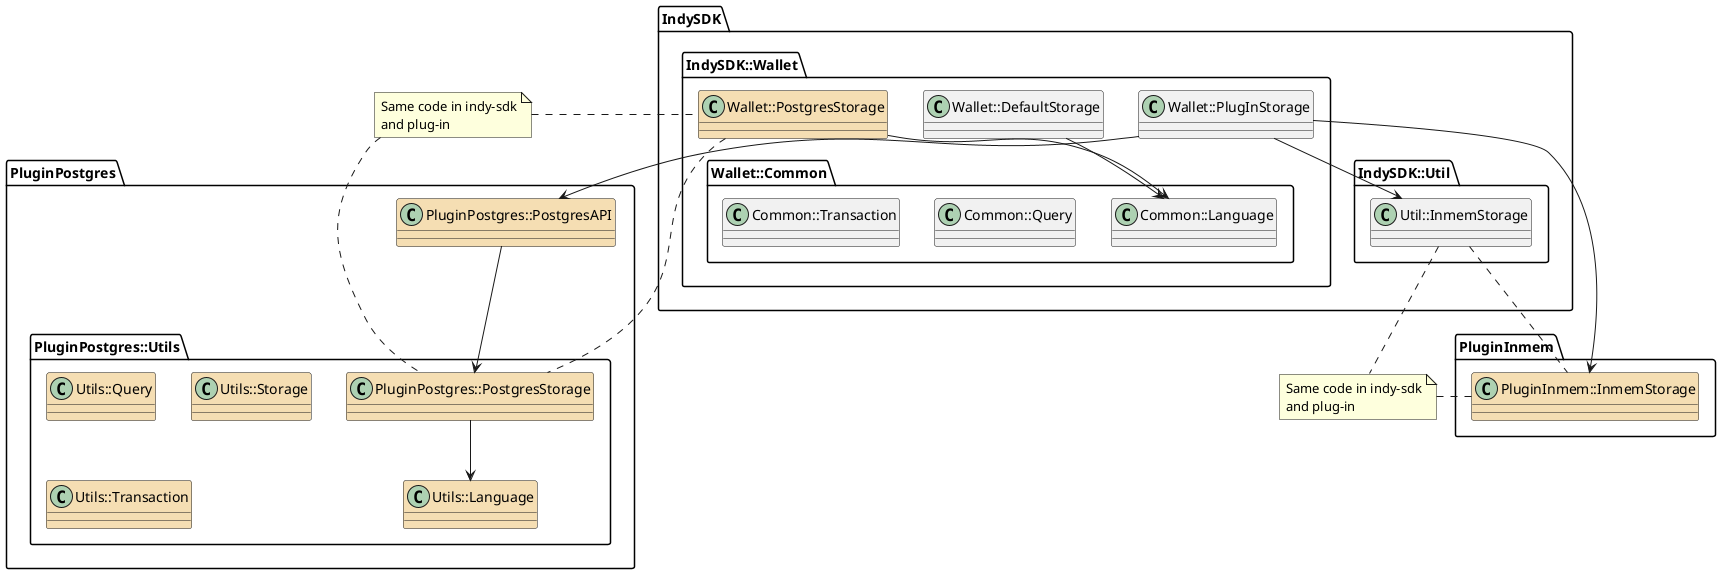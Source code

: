 @startuml

package IndySDK <<Folder >> {
  package IndySDK::Wallet {
    class Wallet::DefaultStorage
    class Wallet::PostgresStorage #Wheat
    class Wallet::PlugInStorage

    package Wallet::Common <<Folder>> {
      class Common::Language
      class Common::Query
      class Common::Transaction
    }

    Wallet::DefaultStorage -down-> Common::Language
    Wallet::PostgresStorage -down-> Common::Language
  }

  package IndySDK::Util <<Folder>> {
    class Util::InmemStorage
  }

  Wallet::PlugInStorage -down-> Util::InmemStorage
}

package PluginInmem <<Folder>> {
  class PluginInmem::InmemStorage #Wheat
}

package PluginPostgres <<Folder>> {
  class PluginPostgres::PostgresAPI #Wheat

  package PluginPostgres::Utils <<Folder>> {
    class PluginPostgres::PostgresStorage #Wheat
    class Utils::Language #Wheat
    class Utils::Query #Wheat
    class Utils::Storage #Wheat
    class Utils::Transaction #Wheat
  }

  PluginPostgres::PostgresAPI -down-> PluginPostgres::PostgresStorage
  PluginPostgres::PostgresStorage -down-> Utils::Language
}

Util::InmemStorage .down. PluginInmem::InmemStorage
Wallet::PostgresStorage .down. PluginPostgres::PostgresStorage

Wallet::PlugInStorage -down-> PluginInmem::InmemStorage
Wallet::PlugInStorage -down-> PluginPostgres::PostgresAPI

note "Same code in indy-sdk\nand plug-in" as N1
Wallet::PostgresStorage .left. N1
PluginPostgres::PostgresStorage .left. N1

note "Same code in indy-sdk\nand plug-in" as N2
Util::InmemStorage .right. N2
PluginInmem::InmemStorage .right. N2

@enduml

